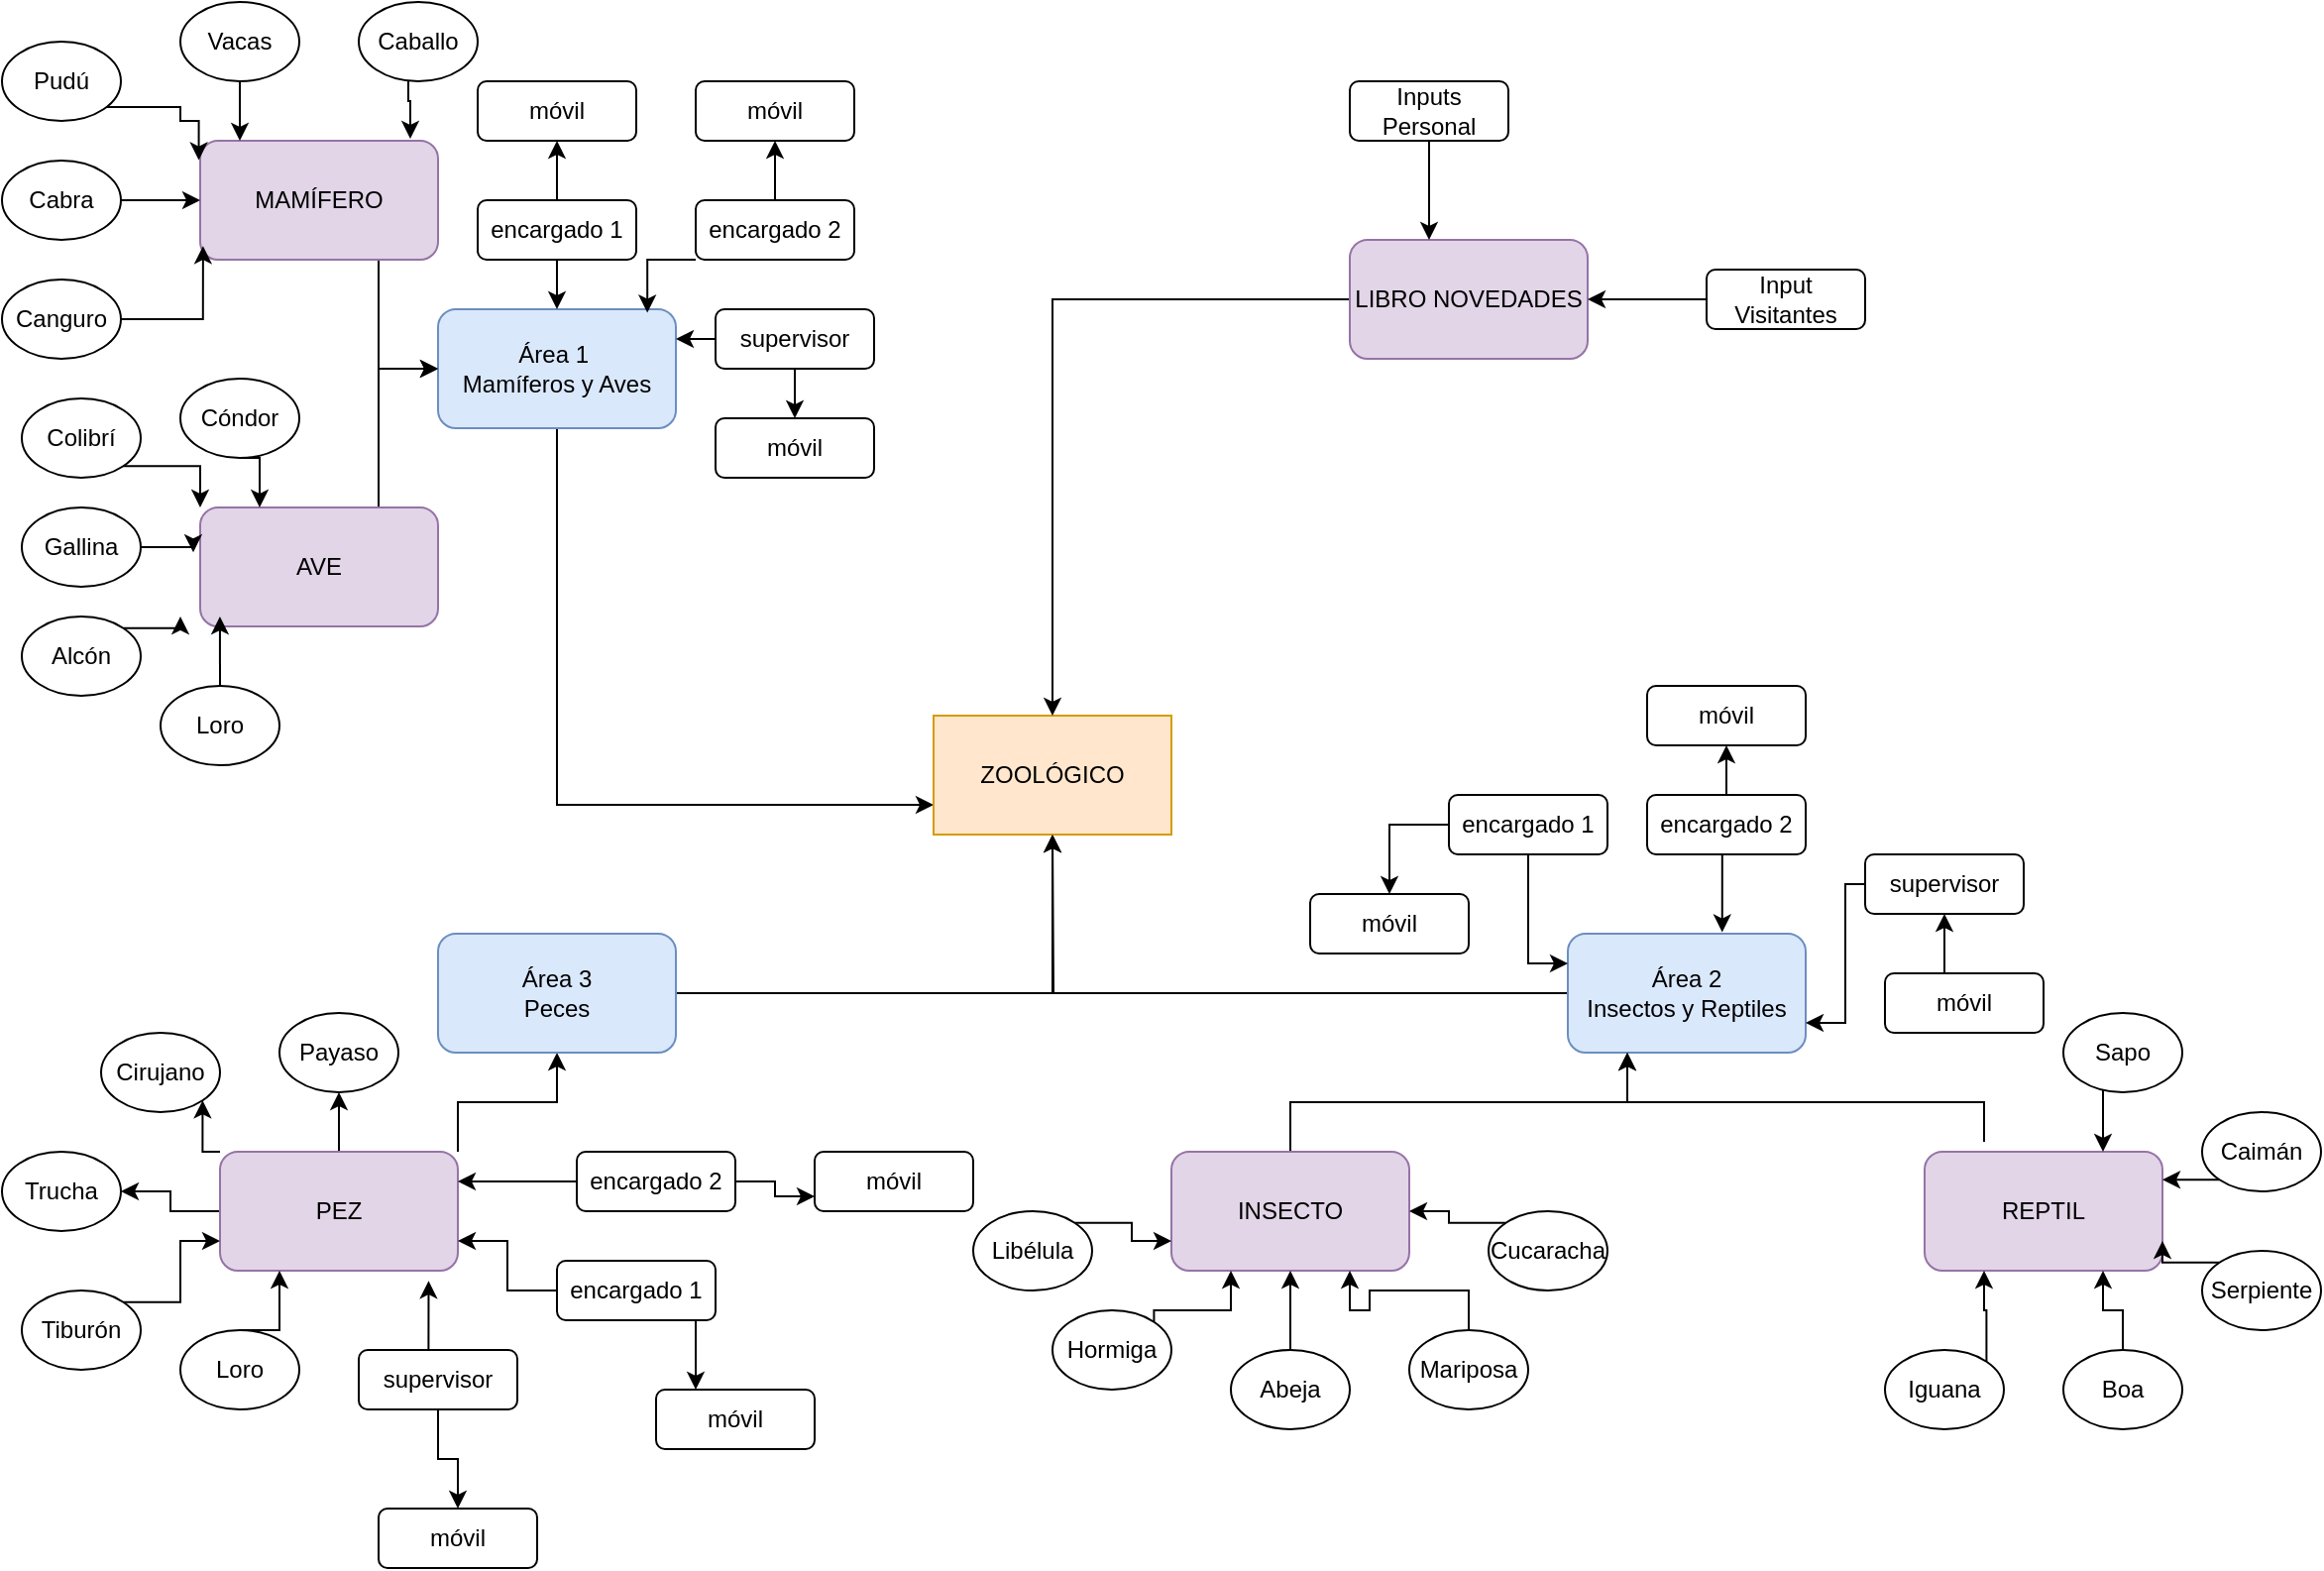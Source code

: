 <mxfile version="14.0.1" type="device"><diagram id="__R7N-GrWvOcVhVBSpA1" name="Page-1"><mxGraphModel dx="880" dy="462" grid="1" gridSize="10" guides="1" tooltips="1" connect="1" arrows="1" fold="1" page="1" pageScale="1" pageWidth="1400" pageHeight="850" math="0" shadow="0"><root><mxCell id="0"/><mxCell id="1" parent="0"/><mxCell id="Cqtwrp0Xtzgk0z8Nc-R4-151" style="edgeStyle=orthogonalEdgeStyle;rounded=0;orthogonalLoop=1;jettySize=auto;html=1;exitX=0;exitY=0.5;exitDx=0;exitDy=0;entryX=0.5;entryY=1;entryDx=0;entryDy=0;" edge="1" parent="1" source="Cqtwrp0Xtzgk0z8Nc-R4-8" target="Cqtwrp0Xtzgk0z8Nc-R4-25"><mxGeometry relative="1" as="geometry"/></mxCell><mxCell id="Cqtwrp0Xtzgk0z8Nc-R4-8" value="Área 2&lt;br&gt;Insectos y Reptiles" style="rounded=1;whiteSpace=wrap;html=1;fillColor=#dae8fc;strokeColor=#6c8ebf;" vertex="1" parent="1"><mxGeometry x="910" y="510" width="120" height="60" as="geometry"/></mxCell><mxCell id="Cqtwrp0Xtzgk0z8Nc-R4-159" style="edgeStyle=orthogonalEdgeStyle;rounded=0;orthogonalLoop=1;jettySize=auto;html=1;exitX=0.5;exitY=1;exitDx=0;exitDy=0;entryX=0;entryY=0.75;entryDx=0;entryDy=0;" edge="1" parent="1" source="Cqtwrp0Xtzgk0z8Nc-R4-9" target="Cqtwrp0Xtzgk0z8Nc-R4-25"><mxGeometry relative="1" as="geometry"/></mxCell><mxCell id="Cqtwrp0Xtzgk0z8Nc-R4-9" value="Área 1&amp;nbsp;&lt;br&gt;Mamíferos y Aves" style="rounded=1;whiteSpace=wrap;html=1;fillColor=#dae8fc;strokeColor=#6c8ebf;" vertex="1" parent="1"><mxGeometry x="340" y="195" width="120" height="60" as="geometry"/></mxCell><mxCell id="Cqtwrp0Xtzgk0z8Nc-R4-153" style="edgeStyle=orthogonalEdgeStyle;rounded=0;orthogonalLoop=1;jettySize=auto;html=1;exitX=0;exitY=0.5;exitDx=0;exitDy=0;entryX=0.5;entryY=0;entryDx=0;entryDy=0;" edge="1" parent="1" source="Cqtwrp0Xtzgk0z8Nc-R4-10" target="Cqtwrp0Xtzgk0z8Nc-R4-44"><mxGeometry relative="1" as="geometry"/></mxCell><mxCell id="Cqtwrp0Xtzgk0z8Nc-R4-157" style="edgeStyle=orthogonalEdgeStyle;rounded=0;orthogonalLoop=1;jettySize=auto;html=1;entryX=0;entryY=0.25;entryDx=0;entryDy=0;" edge="1" parent="1" target="Cqtwrp0Xtzgk0z8Nc-R4-8"><mxGeometry relative="1" as="geometry"><mxPoint x="890" y="470" as="sourcePoint"/><Array as="points"><mxPoint x="890" y="470"/><mxPoint x="890" y="525"/></Array></mxGeometry></mxCell><mxCell id="Cqtwrp0Xtzgk0z8Nc-R4-10" value="encargado 1" style="rounded=1;whiteSpace=wrap;html=1;" vertex="1" parent="1"><mxGeometry x="850" y="440" width="80" height="30" as="geometry"/></mxCell><mxCell id="Cqtwrp0Xtzgk0z8Nc-R4-79" style="edgeStyle=orthogonalEdgeStyle;rounded=0;orthogonalLoop=1;jettySize=auto;html=1;exitX=0.75;exitY=1;exitDx=0;exitDy=0;entryX=0;entryY=0.5;entryDx=0;entryDy=0;" edge="1" parent="1" source="Cqtwrp0Xtzgk0z8Nc-R4-11" target="Cqtwrp0Xtzgk0z8Nc-R4-9"><mxGeometry relative="1" as="geometry"/></mxCell><mxCell id="Cqtwrp0Xtzgk0z8Nc-R4-11" value="MAMÍFERO" style="rounded=1;whiteSpace=wrap;html=1;fillColor=#e1d5e7;strokeColor=#9673a6;" vertex="1" parent="1"><mxGeometry x="220" y="110" width="120" height="60" as="geometry"/></mxCell><mxCell id="Cqtwrp0Xtzgk0z8Nc-R4-80" style="edgeStyle=orthogonalEdgeStyle;rounded=0;orthogonalLoop=1;jettySize=auto;html=1;exitX=0.75;exitY=0;exitDx=0;exitDy=0;" edge="1" parent="1"><mxGeometry relative="1" as="geometry"><mxPoint x="340" y="225" as="targetPoint"/><mxPoint x="310" y="300" as="sourcePoint"/><Array as="points"><mxPoint x="310" y="225"/></Array></mxGeometry></mxCell><mxCell id="Cqtwrp0Xtzgk0z8Nc-R4-13" value="AVE" style="rounded=1;whiteSpace=wrap;html=1;fillColor=#e1d5e7;strokeColor=#9673a6;" vertex="1" parent="1"><mxGeometry x="220" y="295" width="120" height="60" as="geometry"/></mxCell><mxCell id="Cqtwrp0Xtzgk0z8Nc-R4-143" style="edgeStyle=orthogonalEdgeStyle;rounded=0;orthogonalLoop=1;jettySize=auto;html=1;exitX=0.25;exitY=0;exitDx=0;exitDy=0;" edge="1" parent="1"><mxGeometry relative="1" as="geometry"><mxPoint x="940" y="570" as="targetPoint"/><mxPoint x="1120" y="615" as="sourcePoint"/><Array as="points"><mxPoint x="1120" y="595"/><mxPoint x="940" y="595"/></Array></mxGeometry></mxCell><mxCell id="Cqtwrp0Xtzgk0z8Nc-R4-14" value="REPTIL" style="rounded=1;whiteSpace=wrap;html=1;fillColor=#e1d5e7;strokeColor=#9673a6;" vertex="1" parent="1"><mxGeometry x="1090" y="620" width="120" height="60" as="geometry"/></mxCell><mxCell id="Cqtwrp0Xtzgk0z8Nc-R4-142" style="edgeStyle=orthogonalEdgeStyle;rounded=0;orthogonalLoop=1;jettySize=auto;html=1;exitX=0.5;exitY=0;exitDx=0;exitDy=0;entryX=0.25;entryY=1;entryDx=0;entryDy=0;" edge="1" parent="1" source="Cqtwrp0Xtzgk0z8Nc-R4-15" target="Cqtwrp0Xtzgk0z8Nc-R4-8"><mxGeometry relative="1" as="geometry"/></mxCell><mxCell id="Cqtwrp0Xtzgk0z8Nc-R4-15" value="INSECTO" style="rounded=1;whiteSpace=wrap;html=1;fillColor=#e1d5e7;strokeColor=#9673a6;" vertex="1" parent="1"><mxGeometry x="710" y="620" width="120" height="60" as="geometry"/></mxCell><mxCell id="Cqtwrp0Xtzgk0z8Nc-R4-117" style="edgeStyle=orthogonalEdgeStyle;rounded=0;orthogonalLoop=1;jettySize=auto;html=1;exitX=1;exitY=0;exitDx=0;exitDy=0;entryX=0.5;entryY=1;entryDx=0;entryDy=0;" edge="1" parent="1" source="Cqtwrp0Xtzgk0z8Nc-R4-16" target="Cqtwrp0Xtzgk0z8Nc-R4-52"><mxGeometry relative="1" as="geometry"/></mxCell><mxCell id="Cqtwrp0Xtzgk0z8Nc-R4-123" style="edgeStyle=orthogonalEdgeStyle;rounded=0;orthogonalLoop=1;jettySize=auto;html=1;exitX=0;exitY=0.5;exitDx=0;exitDy=0;entryX=1;entryY=0.5;entryDx=0;entryDy=0;" edge="1" parent="1" source="Cqtwrp0Xtzgk0z8Nc-R4-16" target="Cqtwrp0Xtzgk0z8Nc-R4-106"><mxGeometry relative="1" as="geometry"/></mxCell><mxCell id="Cqtwrp0Xtzgk0z8Nc-R4-124" style="edgeStyle=orthogonalEdgeStyle;rounded=0;orthogonalLoop=1;jettySize=auto;html=1;exitX=0;exitY=0;exitDx=0;exitDy=0;entryX=1;entryY=1;entryDx=0;entryDy=0;" edge="1" parent="1" source="Cqtwrp0Xtzgk0z8Nc-R4-16" target="Cqtwrp0Xtzgk0z8Nc-R4-105"><mxGeometry relative="1" as="geometry"/></mxCell><mxCell id="Cqtwrp0Xtzgk0z8Nc-R4-125" style="edgeStyle=orthogonalEdgeStyle;rounded=0;orthogonalLoop=1;jettySize=auto;html=1;exitX=0.5;exitY=0;exitDx=0;exitDy=0;entryX=0.5;entryY=1;entryDx=0;entryDy=0;" edge="1" parent="1" source="Cqtwrp0Xtzgk0z8Nc-R4-16" target="Cqtwrp0Xtzgk0z8Nc-R4-104"><mxGeometry relative="1" as="geometry"/></mxCell><mxCell id="Cqtwrp0Xtzgk0z8Nc-R4-16" value="PEZ" style="rounded=1;whiteSpace=wrap;html=1;fillColor=#e1d5e7;strokeColor=#9673a6;" vertex="1" parent="1"><mxGeometry x="230" y="620" width="120" height="60" as="geometry"/></mxCell><mxCell id="Cqtwrp0Xtzgk0z8Nc-R4-25" value="ZOOLÓGICO" style="rounded=0;whiteSpace=wrap;html=1;fillColor=#ffe6cc;strokeColor=#d79b00;" vertex="1" parent="1"><mxGeometry x="590" y="400" width="120" height="60" as="geometry"/></mxCell><mxCell id="Cqtwrp0Xtzgk0z8Nc-R4-118" style="edgeStyle=orthogonalEdgeStyle;rounded=0;orthogonalLoop=1;jettySize=auto;html=1;exitX=0;exitY=0.5;exitDx=0;exitDy=0;entryX=1;entryY=0.25;entryDx=0;entryDy=0;" edge="1" parent="1" source="Cqtwrp0Xtzgk0z8Nc-R4-26" target="Cqtwrp0Xtzgk0z8Nc-R4-16"><mxGeometry relative="1" as="geometry"/></mxCell><mxCell id="Cqtwrp0Xtzgk0z8Nc-R4-129" style="edgeStyle=orthogonalEdgeStyle;rounded=0;orthogonalLoop=1;jettySize=auto;html=1;exitX=1;exitY=0.5;exitDx=0;exitDy=0;entryX=0;entryY=0.75;entryDx=0;entryDy=0;" edge="1" parent="1" source="Cqtwrp0Xtzgk0z8Nc-R4-26" target="Cqtwrp0Xtzgk0z8Nc-R4-46"><mxGeometry relative="1" as="geometry"/></mxCell><mxCell id="Cqtwrp0Xtzgk0z8Nc-R4-26" value="encargado 2" style="rounded=1;whiteSpace=wrap;html=1;" vertex="1" parent="1"><mxGeometry x="410" y="620" width="80" height="30" as="geometry"/></mxCell><mxCell id="Cqtwrp0Xtzgk0z8Nc-R4-119" style="edgeStyle=orthogonalEdgeStyle;rounded=0;orthogonalLoop=1;jettySize=auto;html=1;exitX=0;exitY=0.5;exitDx=0;exitDy=0;entryX=1;entryY=0.75;entryDx=0;entryDy=0;" edge="1" parent="1" source="Cqtwrp0Xtzgk0z8Nc-R4-30" target="Cqtwrp0Xtzgk0z8Nc-R4-16"><mxGeometry relative="1" as="geometry"/></mxCell><mxCell id="Cqtwrp0Xtzgk0z8Nc-R4-128" style="edgeStyle=orthogonalEdgeStyle;rounded=0;orthogonalLoop=1;jettySize=auto;html=1;exitX=0.75;exitY=1;exitDx=0;exitDy=0;entryX=0.25;entryY=0;entryDx=0;entryDy=0;" edge="1" parent="1" source="Cqtwrp0Xtzgk0z8Nc-R4-30" target="Cqtwrp0Xtzgk0z8Nc-R4-47"><mxGeometry relative="1" as="geometry"/></mxCell><mxCell id="Cqtwrp0Xtzgk0z8Nc-R4-30" value="encargado 1" style="rounded=1;whiteSpace=wrap;html=1;" vertex="1" parent="1"><mxGeometry x="400" y="675" width="80" height="30" as="geometry"/></mxCell><mxCell id="Cqtwrp0Xtzgk0z8Nc-R4-154" style="edgeStyle=orthogonalEdgeStyle;rounded=0;orthogonalLoop=1;jettySize=auto;html=1;exitX=0.5;exitY=0;exitDx=0;exitDy=0;entryX=0.5;entryY=1;entryDx=0;entryDy=0;" edge="1" parent="1" source="Cqtwrp0Xtzgk0z8Nc-R4-31" target="Cqtwrp0Xtzgk0z8Nc-R4-43"><mxGeometry relative="1" as="geometry"/></mxCell><mxCell id="Cqtwrp0Xtzgk0z8Nc-R4-158" style="edgeStyle=orthogonalEdgeStyle;rounded=0;orthogonalLoop=1;jettySize=auto;html=1;exitX=0.5;exitY=1;exitDx=0;exitDy=0;entryX=0.649;entryY=-0.012;entryDx=0;entryDy=0;entryPerimeter=0;" edge="1" parent="1" source="Cqtwrp0Xtzgk0z8Nc-R4-31" target="Cqtwrp0Xtzgk0z8Nc-R4-8"><mxGeometry relative="1" as="geometry"/></mxCell><mxCell id="Cqtwrp0Xtzgk0z8Nc-R4-31" value="encargado 2" style="rounded=1;whiteSpace=wrap;html=1;" vertex="1" parent="1"><mxGeometry x="950" y="440" width="80" height="30" as="geometry"/></mxCell><mxCell id="Cqtwrp0Xtzgk0z8Nc-R4-83" style="edgeStyle=orthogonalEdgeStyle;rounded=0;orthogonalLoop=1;jettySize=auto;html=1;exitX=0;exitY=1;exitDx=0;exitDy=0;entryX=0.88;entryY=0.029;entryDx=0;entryDy=0;entryPerimeter=0;" edge="1" parent="1" source="Cqtwrp0Xtzgk0z8Nc-R4-32" target="Cqtwrp0Xtzgk0z8Nc-R4-9"><mxGeometry relative="1" as="geometry"/></mxCell><mxCell id="Cqtwrp0Xtzgk0z8Nc-R4-86" style="edgeStyle=orthogonalEdgeStyle;rounded=0;orthogonalLoop=1;jettySize=auto;html=1;exitX=0.5;exitY=0;exitDx=0;exitDy=0;entryX=0.5;entryY=1;entryDx=0;entryDy=0;" edge="1" parent="1" source="Cqtwrp0Xtzgk0z8Nc-R4-32" target="Cqtwrp0Xtzgk0z8Nc-R4-50"><mxGeometry relative="1" as="geometry"/></mxCell><mxCell id="Cqtwrp0Xtzgk0z8Nc-R4-32" value="encargado 2" style="rounded=1;whiteSpace=wrap;html=1;" vertex="1" parent="1"><mxGeometry x="470" y="140" width="80" height="30" as="geometry"/></mxCell><mxCell id="Cqtwrp0Xtzgk0z8Nc-R4-82" style="edgeStyle=orthogonalEdgeStyle;rounded=0;orthogonalLoop=1;jettySize=auto;html=1;exitX=0.5;exitY=1;exitDx=0;exitDy=0;entryX=0.5;entryY=0;entryDx=0;entryDy=0;" edge="1" parent="1" source="Cqtwrp0Xtzgk0z8Nc-R4-33" target="Cqtwrp0Xtzgk0z8Nc-R4-9"><mxGeometry relative="1" as="geometry"/></mxCell><mxCell id="Cqtwrp0Xtzgk0z8Nc-R4-87" style="edgeStyle=orthogonalEdgeStyle;rounded=0;orthogonalLoop=1;jettySize=auto;html=1;exitX=0.5;exitY=0;exitDx=0;exitDy=0;entryX=0.5;entryY=1;entryDx=0;entryDy=0;" edge="1" parent="1" source="Cqtwrp0Xtzgk0z8Nc-R4-33" target="Cqtwrp0Xtzgk0z8Nc-R4-49"><mxGeometry relative="1" as="geometry"/></mxCell><mxCell id="Cqtwrp0Xtzgk0z8Nc-R4-33" value="encargado 1" style="rounded=1;whiteSpace=wrap;html=1;" vertex="1" parent="1"><mxGeometry x="360" y="140" width="80" height="30" as="geometry"/></mxCell><mxCell id="Cqtwrp0Xtzgk0z8Nc-R4-156" style="edgeStyle=orthogonalEdgeStyle;rounded=0;orthogonalLoop=1;jettySize=auto;html=1;exitX=0;exitY=0.5;exitDx=0;exitDy=0;entryX=1;entryY=0.75;entryDx=0;entryDy=0;" edge="1" parent="1" source="Cqtwrp0Xtzgk0z8Nc-R4-34" target="Cqtwrp0Xtzgk0z8Nc-R4-8"><mxGeometry relative="1" as="geometry"><Array as="points"><mxPoint x="1050" y="485"/><mxPoint x="1050" y="555"/></Array></mxGeometry></mxCell><mxCell id="Cqtwrp0Xtzgk0z8Nc-R4-34" value="supervisor" style="rounded=1;whiteSpace=wrap;html=1;" vertex="1" parent="1"><mxGeometry x="1060" y="470" width="80" height="30" as="geometry"/></mxCell><mxCell id="Cqtwrp0Xtzgk0z8Nc-R4-84" style="edgeStyle=orthogonalEdgeStyle;rounded=0;orthogonalLoop=1;jettySize=auto;html=1;exitX=0;exitY=0.5;exitDx=0;exitDy=0;entryX=1;entryY=0.25;entryDx=0;entryDy=0;" edge="1" parent="1" source="Cqtwrp0Xtzgk0z8Nc-R4-35" target="Cqtwrp0Xtzgk0z8Nc-R4-9"><mxGeometry relative="1" as="geometry"/></mxCell><mxCell id="Cqtwrp0Xtzgk0z8Nc-R4-88" style="edgeStyle=orthogonalEdgeStyle;rounded=0;orthogonalLoop=1;jettySize=auto;html=1;exitX=0.5;exitY=1;exitDx=0;exitDy=0;entryX=0.5;entryY=0;entryDx=0;entryDy=0;" edge="1" parent="1" source="Cqtwrp0Xtzgk0z8Nc-R4-35" target="Cqtwrp0Xtzgk0z8Nc-R4-51"><mxGeometry relative="1" as="geometry"/></mxCell><mxCell id="Cqtwrp0Xtzgk0z8Nc-R4-35" value="supervisor" style="rounded=1;whiteSpace=wrap;html=1;" vertex="1" parent="1"><mxGeometry x="480" y="195" width="80" height="30" as="geometry"/></mxCell><mxCell id="Cqtwrp0Xtzgk0z8Nc-R4-120" style="edgeStyle=orthogonalEdgeStyle;rounded=0;orthogonalLoop=1;jettySize=auto;html=1;exitX=0.5;exitY=0;exitDx=0;exitDy=0;entryX=0.877;entryY=1.085;entryDx=0;entryDy=0;entryPerimeter=0;" edge="1" parent="1" source="Cqtwrp0Xtzgk0z8Nc-R4-36" target="Cqtwrp0Xtzgk0z8Nc-R4-16"><mxGeometry relative="1" as="geometry"/></mxCell><mxCell id="Cqtwrp0Xtzgk0z8Nc-R4-127" style="edgeStyle=orthogonalEdgeStyle;rounded=0;orthogonalLoop=1;jettySize=auto;html=1;exitX=0.5;exitY=1;exitDx=0;exitDy=0;entryX=0.5;entryY=0;entryDx=0;entryDy=0;" edge="1" parent="1" source="Cqtwrp0Xtzgk0z8Nc-R4-36" target="Cqtwrp0Xtzgk0z8Nc-R4-48"><mxGeometry relative="1" as="geometry"/></mxCell><mxCell id="Cqtwrp0Xtzgk0z8Nc-R4-36" value="supervisor" style="rounded=1;whiteSpace=wrap;html=1;" vertex="1" parent="1"><mxGeometry x="300" y="720" width="80" height="30" as="geometry"/></mxCell><mxCell id="Cqtwrp0Xtzgk0z8Nc-R4-155" style="edgeStyle=orthogonalEdgeStyle;rounded=0;orthogonalLoop=1;jettySize=auto;html=1;exitX=0.5;exitY=0;exitDx=0;exitDy=0;entryX=0.5;entryY=1;entryDx=0;entryDy=0;" edge="1" parent="1" source="Cqtwrp0Xtzgk0z8Nc-R4-39" target="Cqtwrp0Xtzgk0z8Nc-R4-34"><mxGeometry relative="1" as="geometry"/></mxCell><mxCell id="Cqtwrp0Xtzgk0z8Nc-R4-39" value="móvil" style="rounded=1;whiteSpace=wrap;html=1;" vertex="1" parent="1"><mxGeometry x="1070" y="530" width="80" height="30" as="geometry"/></mxCell><mxCell id="Cqtwrp0Xtzgk0z8Nc-R4-43" value="móvil" style="rounded=1;whiteSpace=wrap;html=1;" vertex="1" parent="1"><mxGeometry x="950" y="385" width="80" height="30" as="geometry"/></mxCell><mxCell id="Cqtwrp0Xtzgk0z8Nc-R4-44" value="móvil" style="rounded=1;whiteSpace=wrap;html=1;" vertex="1" parent="1"><mxGeometry x="780" y="490" width="80" height="30" as="geometry"/></mxCell><mxCell id="Cqtwrp0Xtzgk0z8Nc-R4-46" value="móvil" style="rounded=1;whiteSpace=wrap;html=1;" vertex="1" parent="1"><mxGeometry x="530" y="620" width="80" height="30" as="geometry"/></mxCell><mxCell id="Cqtwrp0Xtzgk0z8Nc-R4-47" value="móvil" style="rounded=1;whiteSpace=wrap;html=1;" vertex="1" parent="1"><mxGeometry x="450" y="740" width="80" height="30" as="geometry"/></mxCell><mxCell id="Cqtwrp0Xtzgk0z8Nc-R4-48" value="móvil" style="rounded=1;whiteSpace=wrap;html=1;" vertex="1" parent="1"><mxGeometry x="310" y="800" width="80" height="30" as="geometry"/></mxCell><mxCell id="Cqtwrp0Xtzgk0z8Nc-R4-49" value="móvil" style="rounded=1;whiteSpace=wrap;html=1;" vertex="1" parent="1"><mxGeometry x="360" y="80" width="80" height="30" as="geometry"/></mxCell><mxCell id="Cqtwrp0Xtzgk0z8Nc-R4-50" value="móvil" style="rounded=1;whiteSpace=wrap;html=1;" vertex="1" parent="1"><mxGeometry x="470" y="80" width="80" height="30" as="geometry"/></mxCell><mxCell id="Cqtwrp0Xtzgk0z8Nc-R4-51" value="móvil" style="rounded=1;whiteSpace=wrap;html=1;" vertex="1" parent="1"><mxGeometry x="480" y="250" width="80" height="30" as="geometry"/></mxCell><mxCell id="Cqtwrp0Xtzgk0z8Nc-R4-152" style="edgeStyle=orthogonalEdgeStyle;rounded=0;orthogonalLoop=1;jettySize=auto;html=1;exitX=1;exitY=0.5;exitDx=0;exitDy=0;" edge="1" parent="1" source="Cqtwrp0Xtzgk0z8Nc-R4-52"><mxGeometry relative="1" as="geometry"><mxPoint x="650" y="460" as="targetPoint"/></mxGeometry></mxCell><mxCell id="Cqtwrp0Xtzgk0z8Nc-R4-52" value="Área 3&lt;br&gt;Peces" style="rounded=1;whiteSpace=wrap;html=1;fillColor=#dae8fc;strokeColor=#6c8ebf;" vertex="1" parent="1"><mxGeometry x="340" y="510" width="120" height="60" as="geometry"/></mxCell><mxCell id="Cqtwrp0Xtzgk0z8Nc-R4-62" style="edgeStyle=orthogonalEdgeStyle;rounded=0;orthogonalLoop=1;jettySize=auto;html=1;exitX=0.5;exitY=1;exitDx=0;exitDy=0;" edge="1" parent="1" source="Cqtwrp0Xtzgk0z8Nc-R4-54"><mxGeometry relative="1" as="geometry"><mxPoint x="240" y="110" as="targetPoint"/><Array as="points"><mxPoint x="240" y="110"/></Array></mxGeometry></mxCell><mxCell id="Cqtwrp0Xtzgk0z8Nc-R4-54" value="Vacas" style="ellipse;whiteSpace=wrap;html=1;" vertex="1" parent="1"><mxGeometry x="210" y="40" width="60" height="40" as="geometry"/></mxCell><mxCell id="Cqtwrp0Xtzgk0z8Nc-R4-63" style="edgeStyle=orthogonalEdgeStyle;rounded=0;orthogonalLoop=1;jettySize=auto;html=1;exitX=1;exitY=1;exitDx=0;exitDy=0;entryX=-0.006;entryY=0.163;entryDx=0;entryDy=0;entryPerimeter=0;" edge="1" parent="1" source="Cqtwrp0Xtzgk0z8Nc-R4-55" target="Cqtwrp0Xtzgk0z8Nc-R4-11"><mxGeometry relative="1" as="geometry"><mxPoint x="220" y="110" as="targetPoint"/><Array as="points"><mxPoint x="171" y="93"/><mxPoint x="210" y="93"/><mxPoint x="210" y="100"/><mxPoint x="219" y="100"/></Array></mxGeometry></mxCell><mxCell id="Cqtwrp0Xtzgk0z8Nc-R4-55" value="Pudú" style="ellipse;whiteSpace=wrap;html=1;" vertex="1" parent="1"><mxGeometry x="120" y="60" width="60" height="40" as="geometry"/></mxCell><mxCell id="Cqtwrp0Xtzgk0z8Nc-R4-65" style="edgeStyle=orthogonalEdgeStyle;rounded=0;orthogonalLoop=1;jettySize=auto;html=1;exitX=1;exitY=0.5;exitDx=0;exitDy=0;entryX=0;entryY=0.5;entryDx=0;entryDy=0;" edge="1" parent="1" source="Cqtwrp0Xtzgk0z8Nc-R4-56" target="Cqtwrp0Xtzgk0z8Nc-R4-11"><mxGeometry relative="1" as="geometry"/></mxCell><mxCell id="Cqtwrp0Xtzgk0z8Nc-R4-56" value="Cabra" style="ellipse;whiteSpace=wrap;html=1;" vertex="1" parent="1"><mxGeometry x="120" y="120" width="60" height="40" as="geometry"/></mxCell><mxCell id="Cqtwrp0Xtzgk0z8Nc-R4-66" style="edgeStyle=orthogonalEdgeStyle;rounded=0;orthogonalLoop=1;jettySize=auto;html=1;exitX=1;exitY=0.5;exitDx=0;exitDy=0;entryX=0.012;entryY=0.885;entryDx=0;entryDy=0;entryPerimeter=0;" edge="1" parent="1" source="Cqtwrp0Xtzgk0z8Nc-R4-57" target="Cqtwrp0Xtzgk0z8Nc-R4-11"><mxGeometry relative="1" as="geometry"/></mxCell><mxCell id="Cqtwrp0Xtzgk0z8Nc-R4-57" value="Canguro" style="ellipse;whiteSpace=wrap;html=1;" vertex="1" parent="1"><mxGeometry x="120" y="180" width="60" height="40" as="geometry"/></mxCell><mxCell id="Cqtwrp0Xtzgk0z8Nc-R4-60" style="edgeStyle=orthogonalEdgeStyle;rounded=0;orthogonalLoop=1;jettySize=auto;html=1;exitX=0;exitY=1;exitDx=0;exitDy=0;" edge="1" parent="1" source="Cqtwrp0Xtzgk0z8Nc-R4-58"><mxGeometry relative="1" as="geometry"><mxPoint x="326" y="109" as="targetPoint"/><Array as="points"><mxPoint x="325" y="90"/><mxPoint x="326" y="90"/></Array></mxGeometry></mxCell><mxCell id="Cqtwrp0Xtzgk0z8Nc-R4-58" value="Caballo" style="ellipse;whiteSpace=wrap;html=1;" vertex="1" parent="1"><mxGeometry x="300" y="40" width="60" height="40" as="geometry"/></mxCell><mxCell id="Cqtwrp0Xtzgk0z8Nc-R4-74" style="edgeStyle=orthogonalEdgeStyle;rounded=0;orthogonalLoop=1;jettySize=auto;html=1;exitX=0.5;exitY=0;exitDx=0;exitDy=0;entryX=0.083;entryY=0.917;entryDx=0;entryDy=0;entryPerimeter=0;" edge="1" parent="1" source="Cqtwrp0Xtzgk0z8Nc-R4-67" target="Cqtwrp0Xtzgk0z8Nc-R4-13"><mxGeometry relative="1" as="geometry"/></mxCell><mxCell id="Cqtwrp0Xtzgk0z8Nc-R4-67" value="Loro" style="ellipse;whiteSpace=wrap;html=1;" vertex="1" parent="1"><mxGeometry x="200" y="385" width="60" height="40" as="geometry"/></mxCell><mxCell id="Cqtwrp0Xtzgk0z8Nc-R4-77" style="edgeStyle=orthogonalEdgeStyle;rounded=0;orthogonalLoop=1;jettySize=auto;html=1;exitX=1;exitY=1;exitDx=0;exitDy=0;entryX=0;entryY=0;entryDx=0;entryDy=0;" edge="1" parent="1" source="Cqtwrp0Xtzgk0z8Nc-R4-69" target="Cqtwrp0Xtzgk0z8Nc-R4-13"><mxGeometry relative="1" as="geometry"/></mxCell><mxCell id="Cqtwrp0Xtzgk0z8Nc-R4-69" value="Colibrí" style="ellipse;whiteSpace=wrap;html=1;" vertex="1" parent="1"><mxGeometry x="130" y="240" width="60" height="40" as="geometry"/></mxCell><mxCell id="Cqtwrp0Xtzgk0z8Nc-R4-76" style="edgeStyle=orthogonalEdgeStyle;rounded=0;orthogonalLoop=1;jettySize=auto;html=1;exitX=1;exitY=0.5;exitDx=0;exitDy=0;entryX=-0.029;entryY=0.377;entryDx=0;entryDy=0;entryPerimeter=0;" edge="1" parent="1" source="Cqtwrp0Xtzgk0z8Nc-R4-70" target="Cqtwrp0Xtzgk0z8Nc-R4-13"><mxGeometry relative="1" as="geometry"/></mxCell><mxCell id="Cqtwrp0Xtzgk0z8Nc-R4-70" value="Gallina" style="ellipse;whiteSpace=wrap;html=1;" vertex="1" parent="1"><mxGeometry x="130" y="295" width="60" height="40" as="geometry"/></mxCell><mxCell id="Cqtwrp0Xtzgk0z8Nc-R4-78" style="edgeStyle=orthogonalEdgeStyle;rounded=0;orthogonalLoop=1;jettySize=auto;html=1;exitX=0.5;exitY=1;exitDx=0;exitDy=0;entryX=0.25;entryY=0;entryDx=0;entryDy=0;" edge="1" parent="1" source="Cqtwrp0Xtzgk0z8Nc-R4-71" target="Cqtwrp0Xtzgk0z8Nc-R4-13"><mxGeometry relative="1" as="geometry"><mxPoint x="240" y="290" as="targetPoint"/><Array as="points"/></mxGeometry></mxCell><mxCell id="Cqtwrp0Xtzgk0z8Nc-R4-71" value="Cóndor" style="ellipse;whiteSpace=wrap;html=1;" vertex="1" parent="1"><mxGeometry x="210" y="230" width="60" height="40" as="geometry"/></mxCell><mxCell id="Cqtwrp0Xtzgk0z8Nc-R4-75" style="edgeStyle=orthogonalEdgeStyle;rounded=0;orthogonalLoop=1;jettySize=auto;html=1;exitX=1;exitY=0;exitDx=0;exitDy=0;" edge="1" parent="1" source="Cqtwrp0Xtzgk0z8Nc-R4-72"><mxGeometry relative="1" as="geometry"><mxPoint x="210" y="350" as="targetPoint"/></mxGeometry></mxCell><mxCell id="Cqtwrp0Xtzgk0z8Nc-R4-72" value="Alcón" style="ellipse;whiteSpace=wrap;html=1;" vertex="1" parent="1"><mxGeometry x="130" y="350" width="60" height="40" as="geometry"/></mxCell><mxCell id="Cqtwrp0Xtzgk0z8Nc-R4-132" style="edgeStyle=orthogonalEdgeStyle;rounded=0;orthogonalLoop=1;jettySize=auto;html=1;exitX=0.5;exitY=0;exitDx=0;exitDy=0;entryX=0.5;entryY=1;entryDx=0;entryDy=0;" edge="1" parent="1" source="Cqtwrp0Xtzgk0z8Nc-R4-89" target="Cqtwrp0Xtzgk0z8Nc-R4-15"><mxGeometry relative="1" as="geometry"><mxPoint x="770" y="690" as="targetPoint"/></mxGeometry></mxCell><mxCell id="Cqtwrp0Xtzgk0z8Nc-R4-89" value="Abeja" style="ellipse;whiteSpace=wrap;html=1;" vertex="1" parent="1"><mxGeometry x="740" y="720" width="60" height="40" as="geometry"/></mxCell><mxCell id="Cqtwrp0Xtzgk0z8Nc-R4-130" style="edgeStyle=orthogonalEdgeStyle;rounded=0;orthogonalLoop=1;jettySize=auto;html=1;exitX=1;exitY=0;exitDx=0;exitDy=0;entryX=0;entryY=0.75;entryDx=0;entryDy=0;" edge="1" parent="1" source="Cqtwrp0Xtzgk0z8Nc-R4-90" target="Cqtwrp0Xtzgk0z8Nc-R4-15"><mxGeometry relative="1" as="geometry"/></mxCell><mxCell id="Cqtwrp0Xtzgk0z8Nc-R4-90" value="Libélula" style="ellipse;whiteSpace=wrap;html=1;" vertex="1" parent="1"><mxGeometry x="610" y="650" width="60" height="40" as="geometry"/></mxCell><mxCell id="Cqtwrp0Xtzgk0z8Nc-R4-131" style="edgeStyle=orthogonalEdgeStyle;rounded=0;orthogonalLoop=1;jettySize=auto;html=1;exitX=1;exitY=0;exitDx=0;exitDy=0;entryX=0.25;entryY=1;entryDx=0;entryDy=0;" edge="1" parent="1" source="Cqtwrp0Xtzgk0z8Nc-R4-91" target="Cqtwrp0Xtzgk0z8Nc-R4-15"><mxGeometry relative="1" as="geometry"><Array as="points"><mxPoint x="701" y="700"/><mxPoint x="740" y="700"/></Array></mxGeometry></mxCell><mxCell id="Cqtwrp0Xtzgk0z8Nc-R4-91" value="Hormiga" style="ellipse;whiteSpace=wrap;html=1;" vertex="1" parent="1"><mxGeometry x="650" y="700" width="60" height="40" as="geometry"/></mxCell><mxCell id="Cqtwrp0Xtzgk0z8Nc-R4-141" style="edgeStyle=orthogonalEdgeStyle;rounded=0;orthogonalLoop=1;jettySize=auto;html=1;exitX=0;exitY=1;exitDx=0;exitDy=0;entryX=0.75;entryY=0;entryDx=0;entryDy=0;" edge="1" parent="1" source="Cqtwrp0Xtzgk0z8Nc-R4-92" target="Cqtwrp0Xtzgk0z8Nc-R4-14"><mxGeometry relative="1" as="geometry"/></mxCell><mxCell id="Cqtwrp0Xtzgk0z8Nc-R4-92" value="Sapo" style="ellipse;whiteSpace=wrap;html=1;" vertex="1" parent="1"><mxGeometry x="1160" y="550" width="60" height="40" as="geometry"/></mxCell><mxCell id="Cqtwrp0Xtzgk0z8Nc-R4-140" style="edgeStyle=orthogonalEdgeStyle;rounded=0;orthogonalLoop=1;jettySize=auto;html=1;exitX=0;exitY=1;exitDx=0;exitDy=0;entryX=1;entryY=0.25;entryDx=0;entryDy=0;" edge="1" parent="1" source="Cqtwrp0Xtzgk0z8Nc-R4-93" target="Cqtwrp0Xtzgk0z8Nc-R4-14"><mxGeometry relative="1" as="geometry"/></mxCell><mxCell id="Cqtwrp0Xtzgk0z8Nc-R4-93" value="Caimán" style="ellipse;whiteSpace=wrap;html=1;" vertex="1" parent="1"><mxGeometry x="1230" y="600" width="60" height="40" as="geometry"/></mxCell><mxCell id="Cqtwrp0Xtzgk0z8Nc-R4-137" style="edgeStyle=orthogonalEdgeStyle;rounded=0;orthogonalLoop=1;jettySize=auto;html=1;exitX=0;exitY=0;exitDx=0;exitDy=0;entryX=1;entryY=0.75;entryDx=0;entryDy=0;" edge="1" parent="1" source="Cqtwrp0Xtzgk0z8Nc-R4-94" target="Cqtwrp0Xtzgk0z8Nc-R4-14"><mxGeometry relative="1" as="geometry"/></mxCell><mxCell id="Cqtwrp0Xtzgk0z8Nc-R4-94" value="Serpiente" style="ellipse;whiteSpace=wrap;html=1;" vertex="1" parent="1"><mxGeometry x="1230" y="670" width="60" height="40" as="geometry"/></mxCell><mxCell id="Cqtwrp0Xtzgk0z8Nc-R4-136" style="edgeStyle=orthogonalEdgeStyle;rounded=0;orthogonalLoop=1;jettySize=auto;html=1;exitX=0.5;exitY=0;exitDx=0;exitDy=0;entryX=0.75;entryY=1;entryDx=0;entryDy=0;" edge="1" parent="1" source="Cqtwrp0Xtzgk0z8Nc-R4-95" target="Cqtwrp0Xtzgk0z8Nc-R4-14"><mxGeometry relative="1" as="geometry"/></mxCell><mxCell id="Cqtwrp0Xtzgk0z8Nc-R4-95" value="Boa" style="ellipse;whiteSpace=wrap;html=1;" vertex="1" parent="1"><mxGeometry x="1160" y="720" width="60" height="40" as="geometry"/></mxCell><mxCell id="Cqtwrp0Xtzgk0z8Nc-R4-135" style="edgeStyle=orthogonalEdgeStyle;rounded=0;orthogonalLoop=1;jettySize=auto;html=1;exitX=1;exitY=0;exitDx=0;exitDy=0;entryX=0.25;entryY=1;entryDx=0;entryDy=0;" edge="1" parent="1" source="Cqtwrp0Xtzgk0z8Nc-R4-96" target="Cqtwrp0Xtzgk0z8Nc-R4-14"><mxGeometry relative="1" as="geometry"/></mxCell><mxCell id="Cqtwrp0Xtzgk0z8Nc-R4-96" value="Iguana" style="ellipse;whiteSpace=wrap;html=1;" vertex="1" parent="1"><mxGeometry x="1070" y="720" width="60" height="40" as="geometry"/></mxCell><mxCell id="Cqtwrp0Xtzgk0z8Nc-R4-133" style="edgeStyle=orthogonalEdgeStyle;rounded=0;orthogonalLoop=1;jettySize=auto;html=1;exitX=0.5;exitY=0;exitDx=0;exitDy=0;entryX=0.75;entryY=1;entryDx=0;entryDy=0;" edge="1" parent="1" source="Cqtwrp0Xtzgk0z8Nc-R4-101" target="Cqtwrp0Xtzgk0z8Nc-R4-15"><mxGeometry relative="1" as="geometry"/></mxCell><mxCell id="Cqtwrp0Xtzgk0z8Nc-R4-101" value="Mariposa" style="ellipse;whiteSpace=wrap;html=1;" vertex="1" parent="1"><mxGeometry x="830" y="710" width="60" height="40" as="geometry"/></mxCell><mxCell id="Cqtwrp0Xtzgk0z8Nc-R4-134" style="edgeStyle=orthogonalEdgeStyle;rounded=0;orthogonalLoop=1;jettySize=auto;html=1;exitX=0;exitY=0;exitDx=0;exitDy=0;entryX=1;entryY=0.5;entryDx=0;entryDy=0;" edge="1" parent="1" source="Cqtwrp0Xtzgk0z8Nc-R4-102" target="Cqtwrp0Xtzgk0z8Nc-R4-15"><mxGeometry relative="1" as="geometry"/></mxCell><mxCell id="Cqtwrp0Xtzgk0z8Nc-R4-102" value="Cucaracha" style="ellipse;whiteSpace=wrap;html=1;" vertex="1" parent="1"><mxGeometry x="870" y="650" width="60" height="40" as="geometry"/></mxCell><mxCell id="Cqtwrp0Xtzgk0z8Nc-R4-104" value="Payaso" style="ellipse;whiteSpace=wrap;html=1;" vertex="1" parent="1"><mxGeometry x="260" y="550" width="60" height="40" as="geometry"/></mxCell><mxCell id="Cqtwrp0Xtzgk0z8Nc-R4-105" value="Cirujano" style="ellipse;whiteSpace=wrap;html=1;" vertex="1" parent="1"><mxGeometry x="170" y="560" width="60" height="40" as="geometry"/></mxCell><mxCell id="Cqtwrp0Xtzgk0z8Nc-R4-106" value="Trucha" style="ellipse;whiteSpace=wrap;html=1;" vertex="1" parent="1"><mxGeometry x="120" y="620" width="60" height="40" as="geometry"/></mxCell><mxCell id="Cqtwrp0Xtzgk0z8Nc-R4-122" style="edgeStyle=orthogonalEdgeStyle;rounded=0;orthogonalLoop=1;jettySize=auto;html=1;exitX=1;exitY=0;exitDx=0;exitDy=0;entryX=0;entryY=0.75;entryDx=0;entryDy=0;" edge="1" parent="1" source="Cqtwrp0Xtzgk0z8Nc-R4-107" target="Cqtwrp0Xtzgk0z8Nc-R4-16"><mxGeometry relative="1" as="geometry"/></mxCell><mxCell id="Cqtwrp0Xtzgk0z8Nc-R4-107" value="Tiburón" style="ellipse;whiteSpace=wrap;html=1;" vertex="1" parent="1"><mxGeometry x="130" y="690" width="60" height="40" as="geometry"/></mxCell><mxCell id="Cqtwrp0Xtzgk0z8Nc-R4-121" style="edgeStyle=orthogonalEdgeStyle;rounded=0;orthogonalLoop=1;jettySize=auto;html=1;exitX=0.5;exitY=0;exitDx=0;exitDy=0;entryX=0.25;entryY=1;entryDx=0;entryDy=0;" edge="1" parent="1" source="Cqtwrp0Xtzgk0z8Nc-R4-108" target="Cqtwrp0Xtzgk0z8Nc-R4-16"><mxGeometry relative="1" as="geometry"/></mxCell><mxCell id="Cqtwrp0Xtzgk0z8Nc-R4-108" value="Loro" style="ellipse;whiteSpace=wrap;html=1;" vertex="1" parent="1"><mxGeometry x="210" y="710" width="60" height="40" as="geometry"/></mxCell><mxCell id="Cqtwrp0Xtzgk0z8Nc-R4-165" style="edgeStyle=orthogonalEdgeStyle;rounded=0;orthogonalLoop=1;jettySize=auto;html=1;exitX=0;exitY=0.5;exitDx=0;exitDy=0;entryX=0.5;entryY=0;entryDx=0;entryDy=0;" edge="1" parent="1" source="Cqtwrp0Xtzgk0z8Nc-R4-160" target="Cqtwrp0Xtzgk0z8Nc-R4-25"><mxGeometry relative="1" as="geometry"/></mxCell><mxCell id="Cqtwrp0Xtzgk0z8Nc-R4-160" value="LIBRO NOVEDADES" style="rounded=1;whiteSpace=wrap;html=1;fillColor=#e1d5e7;strokeColor=#9673a6;" vertex="1" parent="1"><mxGeometry x="800" y="160" width="120" height="60" as="geometry"/></mxCell><mxCell id="Cqtwrp0Xtzgk0z8Nc-R4-164" style="edgeStyle=orthogonalEdgeStyle;rounded=0;orthogonalLoop=1;jettySize=auto;html=1;exitX=0;exitY=0.5;exitDx=0;exitDy=0;entryX=1;entryY=0.5;entryDx=0;entryDy=0;" edge="1" parent="1" source="Cqtwrp0Xtzgk0z8Nc-R4-161" target="Cqtwrp0Xtzgk0z8Nc-R4-160"><mxGeometry relative="1" as="geometry"/></mxCell><mxCell id="Cqtwrp0Xtzgk0z8Nc-R4-161" value="Input Visitantes" style="rounded=1;whiteSpace=wrap;html=1;" vertex="1" parent="1"><mxGeometry x="980" y="175" width="80" height="30" as="geometry"/></mxCell><mxCell id="Cqtwrp0Xtzgk0z8Nc-R4-163" style="edgeStyle=orthogonalEdgeStyle;rounded=0;orthogonalLoop=1;jettySize=auto;html=1;exitX=0.5;exitY=1;exitDx=0;exitDy=0;" edge="1" parent="1" source="Cqtwrp0Xtzgk0z8Nc-R4-162"><mxGeometry relative="1" as="geometry"><mxPoint x="840" y="160" as="targetPoint"/></mxGeometry></mxCell><mxCell id="Cqtwrp0Xtzgk0z8Nc-R4-162" value="Inputs Personal" style="rounded=1;whiteSpace=wrap;html=1;" vertex="1" parent="1"><mxGeometry x="800" y="80" width="80" height="30" as="geometry"/></mxCell></root></mxGraphModel></diagram></mxfile>